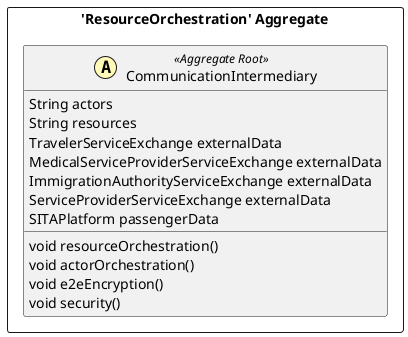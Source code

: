 @startuml

skinparam componentStyle uml2

package "'ResourceOrchestration' Aggregate" <<Rectangle>> {
	class CommunicationIntermediary <<(A,#fffab8) Aggregate Root>> {
		String actors
		String resources
		TravelerServiceExchange externalData
		MedicalServiceProviderServiceExchange externalData
		ImmigrationAuthorityServiceExchange externalData
		ServiceProviderServiceExchange externalData
		SITAPlatform passengerData
		void resourceOrchestration()
		void actorOrchestration()
		void e2eEncryption()
		void security()
	}
}


@enduml
